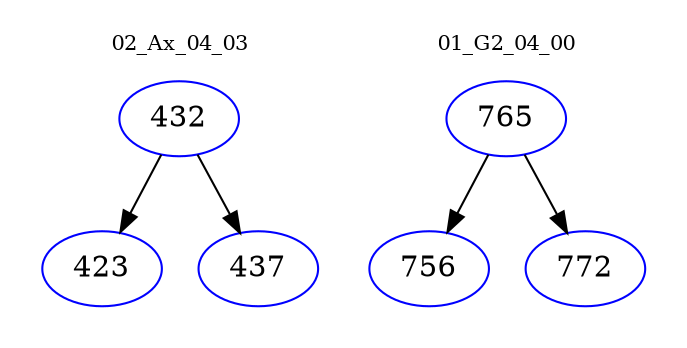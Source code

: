 digraph{
subgraph cluster_0 {
color = white
label = "02_Ax_04_03";
fontsize=10;
T0_432 [label="432", color="blue"]
T0_432 -> T0_423 [color="black"]
T0_423 [label="423", color="blue"]
T0_432 -> T0_437 [color="black"]
T0_437 [label="437", color="blue"]
}
subgraph cluster_1 {
color = white
label = "01_G2_04_00";
fontsize=10;
T1_765 [label="765", color="blue"]
T1_765 -> T1_756 [color="black"]
T1_756 [label="756", color="blue"]
T1_765 -> T1_772 [color="black"]
T1_772 [label="772", color="blue"]
}
}
